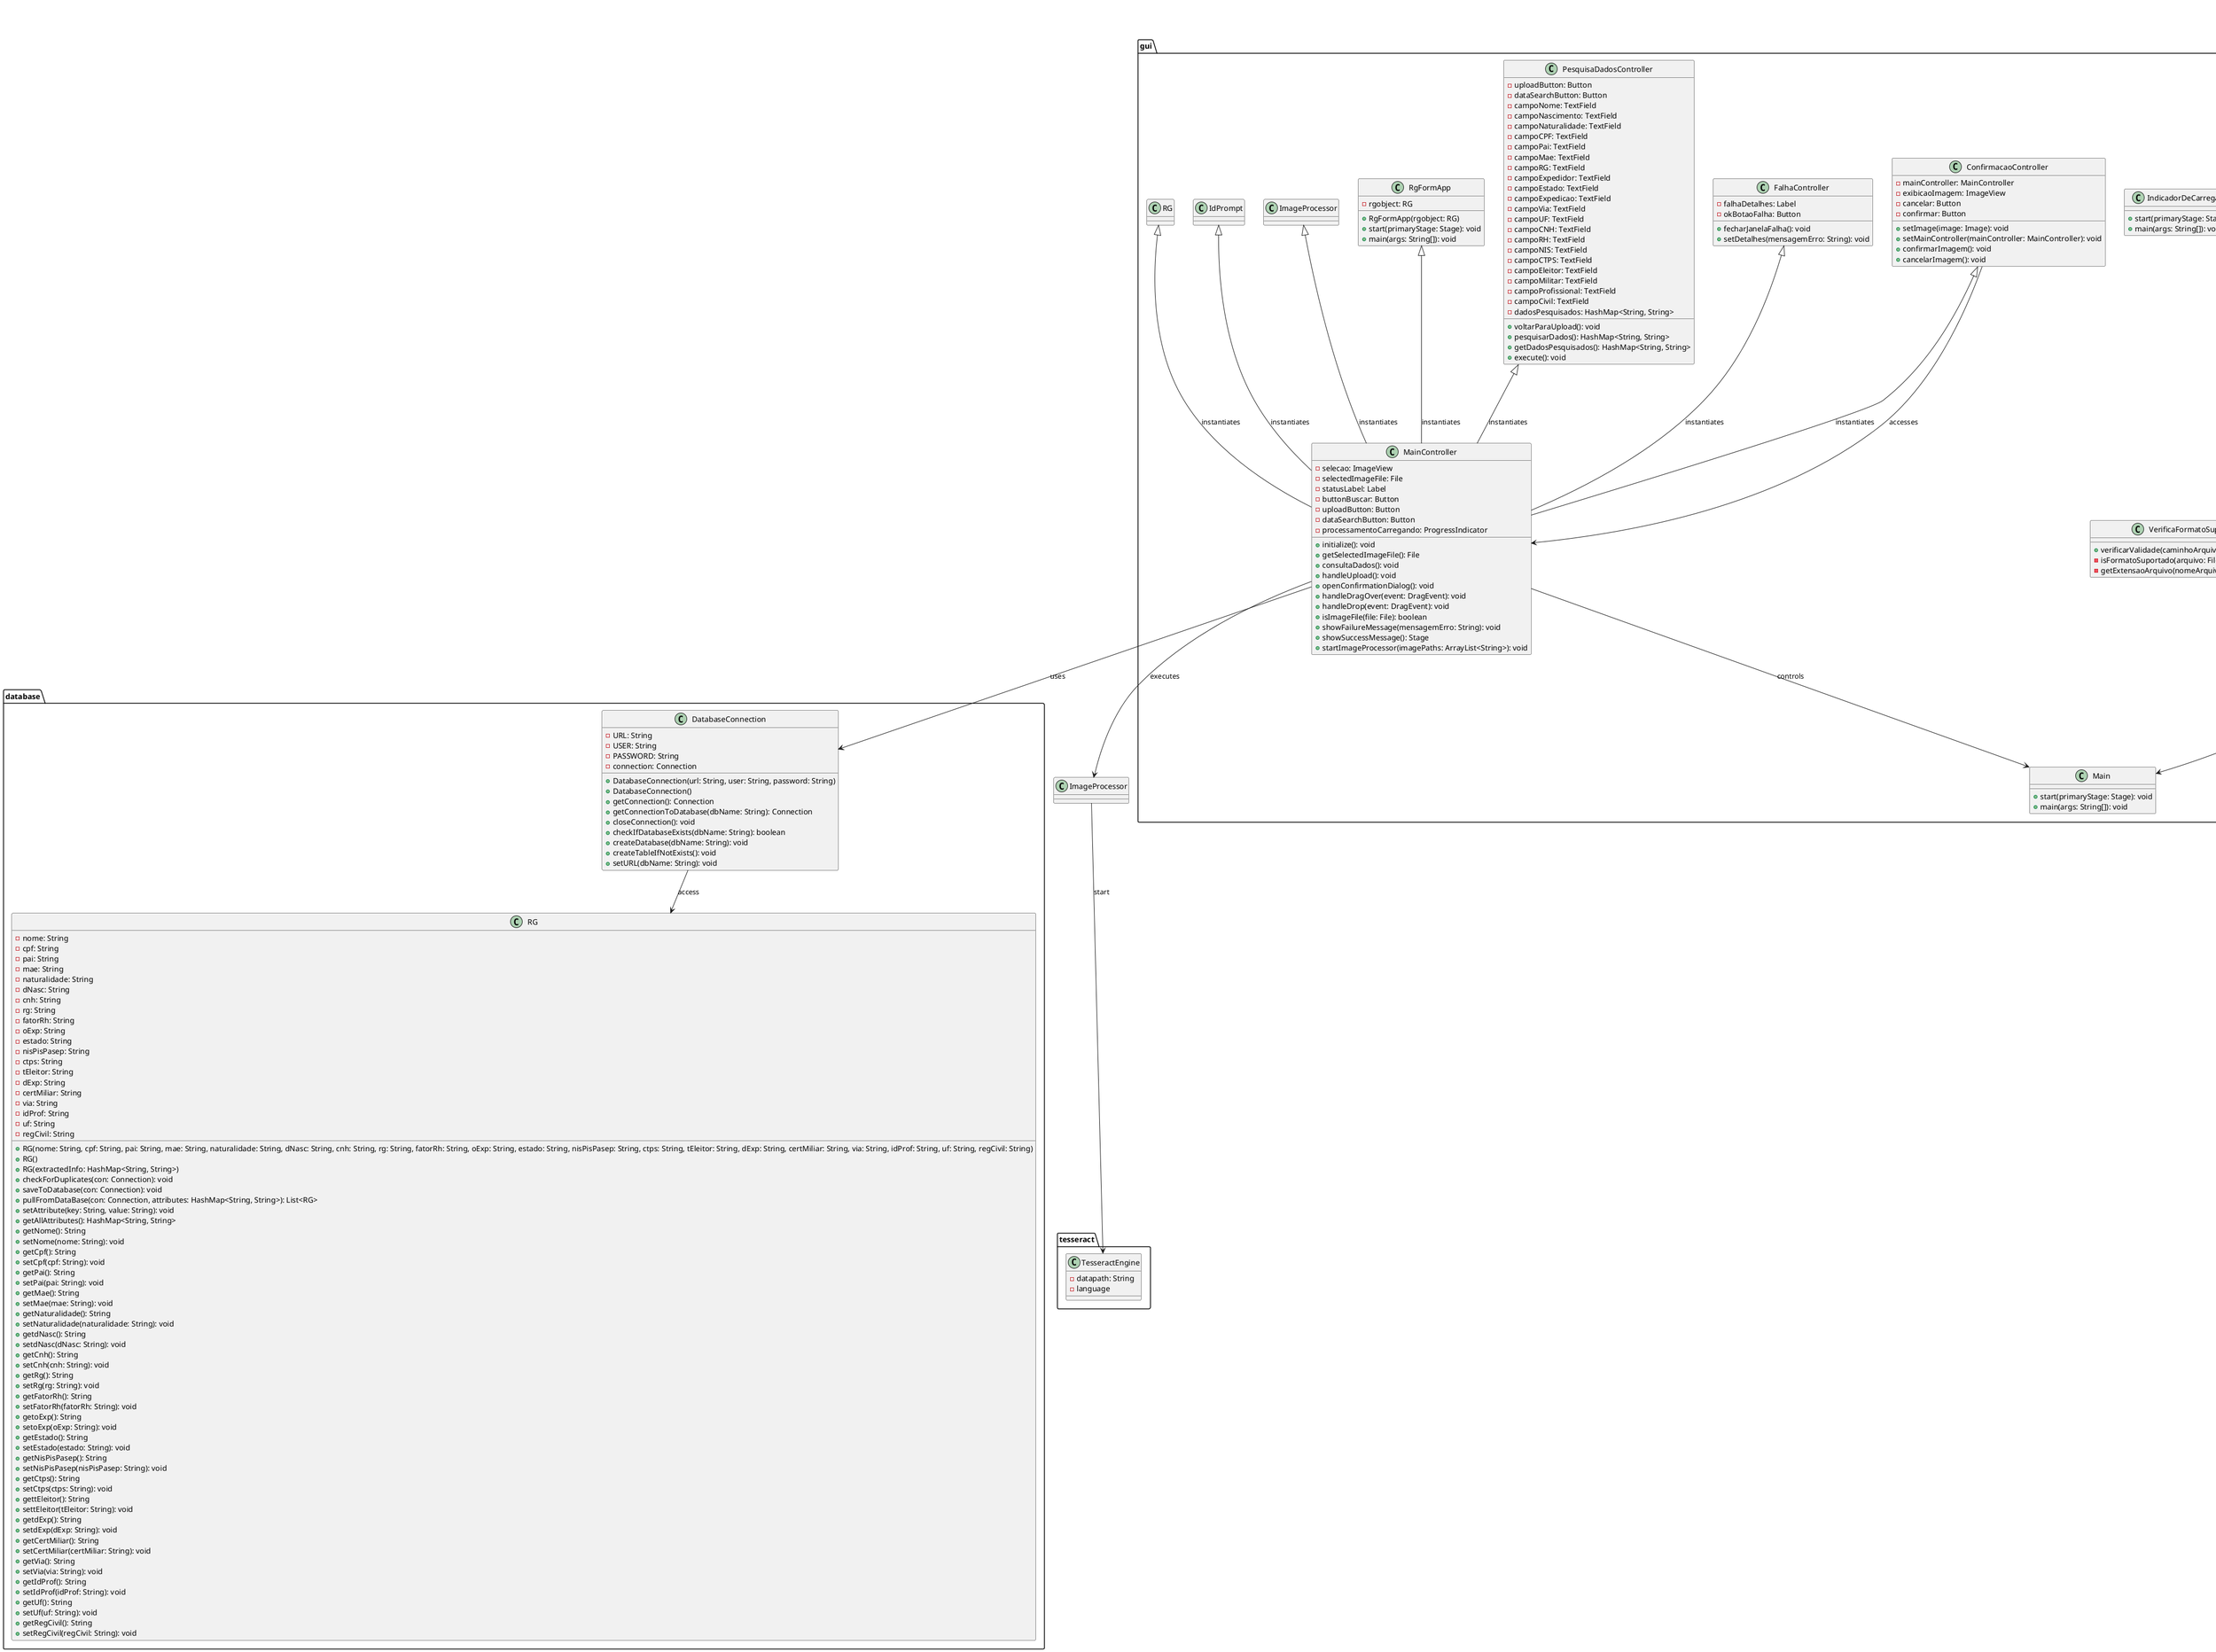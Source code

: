@startuml plant_uml
class App {
    + main(args: String[]): void
}

package gui {
    class Main {
        + start(primaryStage: Stage): void
        + main(args: String[]): void
    }

    class MainController {
        - selecao: ImageView
        - selectedImageFile: File
        - statusLabel: Label
        - buttonBuscar: Button
        - uploadButton: Button
        - dataSearchButton: Button
        - processamentoCarregando: ProgressIndicator
        + initialize(): void
        + getSelectedImageFile(): File
        + consultaDados(): void
        + handleUpload(): void
        + openConfirmationDialog(): void
        + handleDragOver(event: DragEvent): void
        + handleDrop(event: DragEvent): void
        + isImageFile(file: File): boolean
        + showFailureMessage(mensagemErro: String): void
        + showSuccessMessage(): Stage
        + startImageProcessor(imagePaths: ArrayList<String>): void
    }

    class ConfirmacaoController {
        - mainController: MainController
        - exibicaoImagem: ImageView
        - cancelar: Button
        - confirmar: Button
        + setImage(image: Image): void
        + setMainController(mainController: MainController): void
        + confirmarImagem(): void
        + cancelarImagem(): void
    }

    class FalhaController {
        - falhaDetalhes: Label
        - okBotaoFalha: Button
        + fecharJanelaFalha(): void
        + setDetalhes(mensagemErro: String): void
    }

    class IndicadorDeCarregamento {
        + start(primaryStage: Stage): void
        + main(args: String[]): void
    }

    class PesquisaDadosController {
        - uploadButton: Button
        - dataSearchButton: Button
        - campoNome: TextField
        - campoNascimento: TextField
        - campoNaturalidade: TextField
        - campoCPF: TextField
        - campoPai: TextField
        - campoMae: TextField
        - campoRG: TextField
        - campoExpedidor: TextField
        - campoEstado: TextField
        - campoExpedicao: TextField
        - campoVia: TextField
        - campoUF: TextField
        - campoCNH: TextField
        - campoRH: TextField
        - campoNIS: TextField
        - campoCTPS: TextField
        - campoEleitor: TextField
        - campoMilitar: TextField
        - campoProfissional: TextField
        - campoCivil: TextField
        - dadosPesquisados: HashMap<String, String>
        + voltarParaUpload(): void
        + pesquisarDados(): HashMap<String, String>
        + getDadosPesquisados(): HashMap<String, String>
        + execute(): void
    }

    class RgFormApp {
        - rgobject: RG
        + RgFormApp(rgobject: RG)
        + start(primaryStage: Stage): void
        + main(args: String[]): void
    }

    class SucessoController {
        - okBotaoSucesso: Button
        + fecharJanelaSucesso(): void
    }

    class VerificaFormatoSuportado {
        + verificarValidade(caminhoArquivo: String): boolean
        - isFormatoSuportado(arquivo: File): boolean
        - getExtensaoArquivo(nomeArquivo: String): String
    }


    MainController --> Main : controls
    PesquisaDadosController <|-- MainController : instantiates
    ConfirmacaoController <|-- MainController : instantiates
    FalhaController <|-- MainController : instantiates
    ImageProcessor <|-- MainController : instantiates
    IdPrompt <|-- MainController : instantiates
    RG <|-- MainController : instantiates
    RgFormApp <|-- MainController : instantiates
    ConfirmacaoController --> MainController : accesses
}

package ollama {
    class CustomModelType {
        + typeName: String
    }

    class IdPrompt {
        - prompt: PromptBuilder
        - full: boolean
        + IdPrompt(complete: boolean)
        + getPrompt(): PromptBuilder
        + addLine(line: String): void
        + buildWithVLM(): void
        + buildWithTesseract(tessResponse: String): void
        + buildWithTesseractAndVLM(tessResponse: String): void
        + askForMainInfo(): void
        + askForAll(): void
        + askWithVLM(): void
        + askWithTesseract(tessResponse: String): void
        + askWithTesseractAndVLM(tessResponse: String): void
        + askFormat(): void
        + askForNome(): void
        + askForRG(): void
        + askForVia(): void
        + askForCPF(): void
        + askForDataExpedicao(): void
        + askForRegistroCivil(): void
        + askForTituloEleitor(): void
        + askForNisPisPasep(): void
        + askForIdProfissional(): void
        + askForCNH(): void
        + askForNaturalidade(): void
        + askForFiliacao(): void
        + askForDataNascimento(): void
        + askForOrgaoExp(): void
        + askForCertMilitar(): void
        + askForRH(): void
        + askForCTPS(): void
        + askForEstado(): void
        + setFull(bool: boolean): void
        + getFull(): boolean
    }

    class OllamaEngine {
        - model: String
        - temperature: float
        + OllamaEngine(modelName: String, temperature: float)
        + setModel(modelName: String): void
        + getModel(): String
        + setTemperature(temperature: float): void
        + getTemperature(): float
        + generateAsyncAnswerFromPrompt(prompt: String): String
        + generateSyncAnswerFromPrompt(prompt: String): String
    }

    class OllamaConnection {
        + main(args: String[]): void
        + getOllamaAnswer(prompt: String, filePath: String): String
        + getTesseractAnswer(imagePath: String): String
    }


   class ImageProcessor {
        - ollamaEngine: OllamaEngine
        - tessEngine: TesseractEngine
        - lastResponse: String
        + ImageProcessor(ollamaModelName: String)
        + setLastResponse(response: String): void
        + getLastResponse(): String
        + processWithTesseract(imagePaths: ArrayList<String>, prompt: IdPrompt): String
        + processWithVLM(imagePath: String, prompt: IdPrompt): String
        + processWithTesseractAndVLM(imagePath: String, prompt: IdPrompt): String
        + asyncProcessWithTesseractAndVLM(imagePath: String, prompt: IdPrompt, callback: Consumer<String>): void
        + asyncProcessWithTesseract(imagePaths: ArrayList<String>, prompt: IdPrompt, callback: Consumer<String>): void
        + asyncProcessWithVLM(imagePath: String, prompt: IdPrompt, callback: Consumer<String>): void
        + convertResponseToHashMap(response: String): HashMap<String, String>
    }

    ImageProcessor --> OllamaEngine: start
    OllamaEngine --> CustomModelType : uses
}

package tesseract {
    class TesseractEngine {
        - datapath: String
        - language
    }   
}

package database {

    class DatabaseConnection {
        - URL: String
        - USER: String
        - PASSWORD: String
        - connection: Connection
        + DatabaseConnection(url: String, user: String, password: String)
        + DatabaseConnection()
        + getConnection(): Connection
        + getConnectionToDatabase(dbName: String): Connection
        + closeConnection(): void
        + checkIfDatabaseExists(dbName: String): boolean
        + createDatabase(dbName: String): void
        + createTableIfNotExists(): void
        + setURL(dbName: String): void
    }

    class RG {
        - nome: String
        - cpf: String
        - pai: String
        - mae: String
        - naturalidade: String
        - dNasc: String
        - cnh: String
        - rg: String
        - fatorRh: String
        - oExp: String
        - estado: String
        - nisPisPasep: String
        - ctps: String
        - tEleitor: String
        - dExp: String
        - certMiliar: String
        - via: String
        - idProf: String
        - uf: String
        - regCivil: String
        + RG(nome: String, cpf: String, pai: String, mae: String, naturalidade: String, dNasc: String, cnh: String, rg: String, fatorRh: String, oExp: String, estado: String, nisPisPasep: String, ctps: String, tEleitor: String, dExp: String, certMiliar: String, via: String, idProf: String, uf: String, regCivil: String)
        + RG()
        + RG(extractedInfo: HashMap<String, String>)
        + checkForDuplicates(con: Connection): void
        + saveToDatabase(con: Connection): void
        + pullFromDataBase(con: Connection, attributes: HashMap<String, String>): List<RG>
        + setAttribute(key: String, value: String): void
        + getAllAttributes(): HashMap<String, String>
        + getNome(): String
        + setNome(nome: String): void
        + getCpf(): String
        + setCpf(cpf: String): void
        + getPai(): String
        + setPai(pai: String): void
        + getMae(): String
        + setMae(mae: String): void
        + getNaturalidade(): String
        + setNaturalidade(naturalidade: String): void
        + getdNasc(): String
        + setdNasc(dNasc: String): void
        + getCnh(): String
        + setCnh(cnh: String): void
        + getRg(): String
        + setRg(rg: String): void
        + getFatorRh(): String
        + setFatorRh(fatorRh: String): void
        + getoExp(): String
        + setoExp(oExp: String): void
        + getEstado(): String
        + setEstado(estado: String): void
        + getNisPisPasep(): String
        + setNisPisPasep(nisPisPasep: String): void
        + getCtps(): String
        + setCtps(ctps: String): void
        + gettEleitor(): String
        + settEleitor(tEleitor: String): void
        + getdExp(): String
        + setdExp(dExp: String): void
        + getCertMiliar(): String
        + setCertMiliar(certMiliar: String): void
        + getVia(): String
        + setVia(via: String): void
        + getIdProf(): String
        + setIdProf(idProf: String): void
        + getUf(): String
        + setUf(uf: String): void
        + getRegCivil(): String
        + setRegCivil(regCivil: String): void
    }

    DatabaseConnection --> RG : access
}

MainController --> ImageProcessor: executes
MainController --> DatabaseConnection: uses
ImageProcessor --> TesseractEngine: start
App --> Main : executes

@enduml
